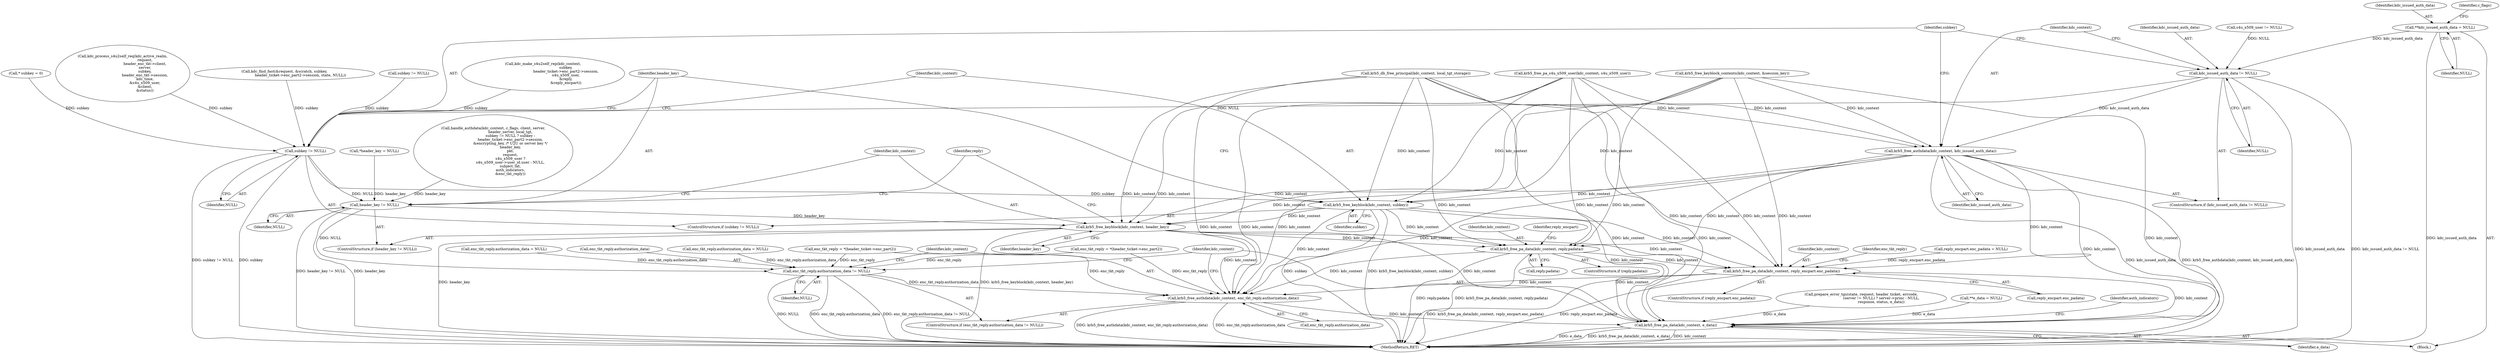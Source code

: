digraph "0_krb5_ffb35baac6981f9e8914f8f3bffd37f284b85970_0@pointer" {
"1000269" [label="(Call,**kdc_issued_auth_data = NULL)"];
"1002444" [label="(Call,kdc_issued_auth_data != NULL)"];
"1002447" [label="(Call,krb5_free_authdata(kdc_context, kdc_issued_auth_data))"];
"1002454" [label="(Call,krb5_free_keyblock(kdc_context, subkey))"];
"1002461" [label="(Call,krb5_free_keyblock(kdc_context, header_key))"];
"1002468" [label="(Call,krb5_free_pa_data(kdc_context, reply.padata))"];
"1002477" [label="(Call,krb5_free_pa_data(kdc_context, reply_encpart.enc_padata))"];
"1002488" [label="(Call,krb5_free_authdata(kdc_context, enc_tkt_reply.authorization_data))"];
"1002493" [label="(Call,krb5_free_pa_data(kdc_context, e_data))"];
"1002451" [label="(Call,subkey != NULL)"];
"1002458" [label="(Call,header_key != NULL)"];
"1002483" [label="(Call,enc_tkt_reply.authorization_data != NULL)"];
"1002455" [label="(Identifier,kdc_context)"];
"1002440" [label="(Call,krb5_free_pa_s4u_x509_user(kdc_context, s4u_x509_user))"];
"1002458" [label="(Call,header_key != NULL)"];
"1001253" [label="(Call,enc_tkt_reply = *(header_ticket->enc_part2))"];
"1002358" [label="(Call,prepare_error_tgs(state, request, header_ticket, errcode,\n                                   (server != NULL) ? server->princ : NULL,\n                                   response, status, e_data))"];
"1002479" [label="(Call,reply_encpart.enc_padata)"];
"1000693" [label="(Call,kdc_process_s4u2self_req(kdc_active_realm,\n                                       request,\n                                       header_enc_tkt->client,\n                                       server,\n                                       subkey,\n                                       header_enc_tkt->session,\n                                       kdc_time,\n                                       &s4u_x509_user,\n                                       &client,\n                                       &status))"];
"1001753" [label="(Call,handle_authdata(kdc_context, c_flags, client, server,\n                              header_server, local_tgt,\n                              subkey != NULL ? subkey :\n                              header_ticket->enc_part2->session,\n                              &encrypting_key, /* U2U or server key */\n                              header_key,\n                              pkt,\n                              request,\n                              s4u_x509_user ?\n                              s4u_x509_user->user_id.user : NULL,\n                              subject_tkt,\n                              auth_indicators,\n                              &enc_tkt_reply))"];
"1002454" [label="(Call,krb5_free_keyblock(kdc_context, subkey))"];
"1002447" [label="(Call,krb5_free_authdata(kdc_context, kdc_issued_auth_data))"];
"1002473" [label="(ControlStructure,if (reply_encpart.enc_padata))"];
"1002462" [label="(Identifier,kdc_context)"];
"1002478" [label="(Identifier,kdc_context)"];
"1002484" [label="(Call,enc_tkt_reply.authorization_data)"];
"1002490" [label="(Call,enc_tkt_reply.authorization_data)"];
"1002469" [label="(Identifier,kdc_context)"];
"1002443" [label="(ControlStructure,if (kdc_issued_auth_data != NULL))"];
"1000296" [label="(Call,**e_data = NULL)"];
"1002446" [label="(Identifier,NULL)"];
"1002477" [label="(Call,krb5_free_pa_data(kdc_context, reply_encpart.enc_padata))"];
"1002451" [label="(Call,subkey != NULL)"];
"1000510" [label="(Call,kdc_find_fast(&request, &scratch, subkey,\n                            header_ticket->enc_part2->session, state, NULL))"];
"1000270" [label="(Identifier,kdc_issued_auth_data)"];
"1000274" [label="(Identifier,c_flags)"];
"1000177" [label="(Call,*header_key = NULL)"];
"1002487" [label="(Identifier,NULL)"];
"1002453" [label="(Identifier,NULL)"];
"1002470" [label="(Call,reply.padata)"];
"1000171" [label="(Block,)"];
"1000271" [label="(Identifier,NULL)"];
"1002457" [label="(ControlStructure,if (header_key != NULL))"];
"1002450" [label="(ControlStructure,if (subkey != NULL))"];
"1002466" [label="(Identifier,reply)"];
"1002422" [label="(Call,krb5_free_keyblock_contents(kdc_context, &session_key))"];
"1002464" [label="(ControlStructure,if (reply.padata))"];
"1002495" [label="(Identifier,e_data)"];
"1001761" [label="(Call,subkey != NULL)"];
"1001942" [label="(Call,kdc_make_s4u2self_rep(kdc_context,\n                                        subkey,\n                                        header_ticket->enc_part2->session,\n                                        s4u_x509_user,\n                                        &reply,\n                                        &reply_encpart))"];
"1000269" [label="(Call,**kdc_issued_auth_data = NULL)"];
"1002459" [label="(Identifier,header_key)"];
"1002489" [label="(Identifier,kdc_context)"];
"1002460" [label="(Identifier,NULL)"];
"1002444" [label="(Call,kdc_issued_auth_data != NULL)"];
"1002413" [label="(Call,krb5_db_free_principal(kdc_context, local_tgt_storage))"];
"1002493" [label="(Call,krb5_free_pa_data(kdc_context, e_data))"];
"1002497" [label="(Identifier,auth_indicators)"];
"1002483" [label="(Call,enc_tkt_reply.authorization_data != NULL)"];
"1002461" [label="(Call,krb5_free_keyblock(kdc_context, header_key))"];
"1002485" [label="(Identifier,enc_tkt_reply)"];
"1002500" [label="(MethodReturn,RET)"];
"1002488" [label="(Call,krb5_free_authdata(kdc_context, enc_tkt_reply.authorization_data))"];
"1002475" [label="(Identifier,reply_encpart)"];
"1002482" [label="(ControlStructure,if (enc_tkt_reply.authorization_data != NULL))"];
"1002494" [label="(Identifier,kdc_context)"];
"1002452" [label="(Identifier,subkey)"];
"1001218" [label="(Call,enc_tkt_reply = *(header_ticket->enc_part2))"];
"1001259" [label="(Call,enc_tkt_reply.authorization_data = NULL)"];
"1002463" [label="(Identifier,header_key)"];
"1002448" [label="(Identifier,kdc_context)"];
"1001066" [label="(Call,reply_encpart.enc_padata = NULL)"];
"1002468" [label="(Call,krb5_free_pa_data(kdc_context, reply.padata))"];
"1002456" [label="(Identifier,subkey)"];
"1000173" [label="(Call,* subkey = 0)"];
"1002445" [label="(Identifier,kdc_issued_auth_data)"];
"1001224" [label="(Call,enc_tkt_reply.authorization_data = NULL)"];
"1002449" [label="(Identifier,kdc_issued_auth_data)"];
"1002437" [label="(Call,s4u_x509_user != NULL)"];
"1000269" -> "1000171"  [label="AST: "];
"1000269" -> "1000271"  [label="CFG: "];
"1000270" -> "1000269"  [label="AST: "];
"1000271" -> "1000269"  [label="AST: "];
"1000274" -> "1000269"  [label="CFG: "];
"1000269" -> "1002500"  [label="DDG: kdc_issued_auth_data"];
"1000269" -> "1002444"  [label="DDG: kdc_issued_auth_data"];
"1002444" -> "1002443"  [label="AST: "];
"1002444" -> "1002446"  [label="CFG: "];
"1002445" -> "1002444"  [label="AST: "];
"1002446" -> "1002444"  [label="AST: "];
"1002448" -> "1002444"  [label="CFG: "];
"1002452" -> "1002444"  [label="CFG: "];
"1002444" -> "1002500"  [label="DDG: kdc_issued_auth_data"];
"1002444" -> "1002500"  [label="DDG: kdc_issued_auth_data != NULL"];
"1002437" -> "1002444"  [label="DDG: NULL"];
"1002444" -> "1002447"  [label="DDG: kdc_issued_auth_data"];
"1002444" -> "1002451"  [label="DDG: NULL"];
"1002447" -> "1002443"  [label="AST: "];
"1002447" -> "1002449"  [label="CFG: "];
"1002448" -> "1002447"  [label="AST: "];
"1002449" -> "1002447"  [label="AST: "];
"1002452" -> "1002447"  [label="CFG: "];
"1002447" -> "1002500"  [label="DDG: kdc_issued_auth_data"];
"1002447" -> "1002500"  [label="DDG: krb5_free_authdata(kdc_context, kdc_issued_auth_data)"];
"1002440" -> "1002447"  [label="DDG: kdc_context"];
"1002413" -> "1002447"  [label="DDG: kdc_context"];
"1002422" -> "1002447"  [label="DDG: kdc_context"];
"1002447" -> "1002454"  [label="DDG: kdc_context"];
"1002447" -> "1002461"  [label="DDG: kdc_context"];
"1002447" -> "1002468"  [label="DDG: kdc_context"];
"1002447" -> "1002477"  [label="DDG: kdc_context"];
"1002447" -> "1002488"  [label="DDG: kdc_context"];
"1002447" -> "1002493"  [label="DDG: kdc_context"];
"1002454" -> "1002450"  [label="AST: "];
"1002454" -> "1002456"  [label="CFG: "];
"1002455" -> "1002454"  [label="AST: "];
"1002456" -> "1002454"  [label="AST: "];
"1002459" -> "1002454"  [label="CFG: "];
"1002454" -> "1002500"  [label="DDG: krb5_free_keyblock(kdc_context, subkey)"];
"1002454" -> "1002500"  [label="DDG: subkey"];
"1002440" -> "1002454"  [label="DDG: kdc_context"];
"1002413" -> "1002454"  [label="DDG: kdc_context"];
"1002422" -> "1002454"  [label="DDG: kdc_context"];
"1002451" -> "1002454"  [label="DDG: subkey"];
"1002454" -> "1002461"  [label="DDG: kdc_context"];
"1002454" -> "1002468"  [label="DDG: kdc_context"];
"1002454" -> "1002477"  [label="DDG: kdc_context"];
"1002454" -> "1002488"  [label="DDG: kdc_context"];
"1002454" -> "1002493"  [label="DDG: kdc_context"];
"1002461" -> "1002457"  [label="AST: "];
"1002461" -> "1002463"  [label="CFG: "];
"1002462" -> "1002461"  [label="AST: "];
"1002463" -> "1002461"  [label="AST: "];
"1002466" -> "1002461"  [label="CFG: "];
"1002461" -> "1002500"  [label="DDG: header_key"];
"1002461" -> "1002500"  [label="DDG: krb5_free_keyblock(kdc_context, header_key)"];
"1002440" -> "1002461"  [label="DDG: kdc_context"];
"1002422" -> "1002461"  [label="DDG: kdc_context"];
"1002413" -> "1002461"  [label="DDG: kdc_context"];
"1002458" -> "1002461"  [label="DDG: header_key"];
"1002461" -> "1002468"  [label="DDG: kdc_context"];
"1002461" -> "1002477"  [label="DDG: kdc_context"];
"1002461" -> "1002488"  [label="DDG: kdc_context"];
"1002461" -> "1002493"  [label="DDG: kdc_context"];
"1002468" -> "1002464"  [label="AST: "];
"1002468" -> "1002470"  [label="CFG: "];
"1002469" -> "1002468"  [label="AST: "];
"1002470" -> "1002468"  [label="AST: "];
"1002475" -> "1002468"  [label="CFG: "];
"1002468" -> "1002500"  [label="DDG: reply.padata"];
"1002468" -> "1002500"  [label="DDG: krb5_free_pa_data(kdc_context, reply.padata)"];
"1002422" -> "1002468"  [label="DDG: kdc_context"];
"1002440" -> "1002468"  [label="DDG: kdc_context"];
"1002413" -> "1002468"  [label="DDG: kdc_context"];
"1002468" -> "1002477"  [label="DDG: kdc_context"];
"1002468" -> "1002488"  [label="DDG: kdc_context"];
"1002468" -> "1002493"  [label="DDG: kdc_context"];
"1002477" -> "1002473"  [label="AST: "];
"1002477" -> "1002479"  [label="CFG: "];
"1002478" -> "1002477"  [label="AST: "];
"1002479" -> "1002477"  [label="AST: "];
"1002485" -> "1002477"  [label="CFG: "];
"1002477" -> "1002500"  [label="DDG: reply_encpart.enc_padata"];
"1002477" -> "1002500"  [label="DDG: krb5_free_pa_data(kdc_context, reply_encpart.enc_padata)"];
"1002422" -> "1002477"  [label="DDG: kdc_context"];
"1002440" -> "1002477"  [label="DDG: kdc_context"];
"1002413" -> "1002477"  [label="DDG: kdc_context"];
"1001066" -> "1002477"  [label="DDG: reply_encpart.enc_padata"];
"1002477" -> "1002488"  [label="DDG: kdc_context"];
"1002477" -> "1002493"  [label="DDG: kdc_context"];
"1002488" -> "1002482"  [label="AST: "];
"1002488" -> "1002490"  [label="CFG: "];
"1002489" -> "1002488"  [label="AST: "];
"1002490" -> "1002488"  [label="AST: "];
"1002494" -> "1002488"  [label="CFG: "];
"1002488" -> "1002500"  [label="DDG: krb5_free_authdata(kdc_context, enc_tkt_reply.authorization_data)"];
"1002488" -> "1002500"  [label="DDG: enc_tkt_reply.authorization_data"];
"1002422" -> "1002488"  [label="DDG: kdc_context"];
"1002440" -> "1002488"  [label="DDG: kdc_context"];
"1002413" -> "1002488"  [label="DDG: kdc_context"];
"1002483" -> "1002488"  [label="DDG: enc_tkt_reply.authorization_data"];
"1001253" -> "1002488"  [label="DDG: enc_tkt_reply"];
"1001218" -> "1002488"  [label="DDG: enc_tkt_reply"];
"1002488" -> "1002493"  [label="DDG: kdc_context"];
"1002493" -> "1000171"  [label="AST: "];
"1002493" -> "1002495"  [label="CFG: "];
"1002494" -> "1002493"  [label="AST: "];
"1002495" -> "1002493"  [label="AST: "];
"1002497" -> "1002493"  [label="CFG: "];
"1002493" -> "1002500"  [label="DDG: e_data"];
"1002493" -> "1002500"  [label="DDG: krb5_free_pa_data(kdc_context, e_data)"];
"1002493" -> "1002500"  [label="DDG: kdc_context"];
"1002422" -> "1002493"  [label="DDG: kdc_context"];
"1002440" -> "1002493"  [label="DDG: kdc_context"];
"1002413" -> "1002493"  [label="DDG: kdc_context"];
"1002358" -> "1002493"  [label="DDG: e_data"];
"1000296" -> "1002493"  [label="DDG: e_data"];
"1002451" -> "1002450"  [label="AST: "];
"1002451" -> "1002453"  [label="CFG: "];
"1002452" -> "1002451"  [label="AST: "];
"1002453" -> "1002451"  [label="AST: "];
"1002455" -> "1002451"  [label="CFG: "];
"1002459" -> "1002451"  [label="CFG: "];
"1002451" -> "1002500"  [label="DDG: subkey != NULL"];
"1002451" -> "1002500"  [label="DDG: subkey"];
"1000693" -> "1002451"  [label="DDG: subkey"];
"1000510" -> "1002451"  [label="DDG: subkey"];
"1000173" -> "1002451"  [label="DDG: subkey"];
"1001942" -> "1002451"  [label="DDG: subkey"];
"1001761" -> "1002451"  [label="DDG: subkey"];
"1002451" -> "1002458"  [label="DDG: NULL"];
"1002458" -> "1002457"  [label="AST: "];
"1002458" -> "1002460"  [label="CFG: "];
"1002459" -> "1002458"  [label="AST: "];
"1002460" -> "1002458"  [label="AST: "];
"1002462" -> "1002458"  [label="CFG: "];
"1002466" -> "1002458"  [label="CFG: "];
"1002458" -> "1002500"  [label="DDG: header_key"];
"1002458" -> "1002500"  [label="DDG: header_key != NULL"];
"1000177" -> "1002458"  [label="DDG: header_key"];
"1001753" -> "1002458"  [label="DDG: header_key"];
"1002458" -> "1002483"  [label="DDG: NULL"];
"1002483" -> "1002482"  [label="AST: "];
"1002483" -> "1002487"  [label="CFG: "];
"1002484" -> "1002483"  [label="AST: "];
"1002487" -> "1002483"  [label="AST: "];
"1002489" -> "1002483"  [label="CFG: "];
"1002494" -> "1002483"  [label="CFG: "];
"1002483" -> "1002500"  [label="DDG: enc_tkt_reply.authorization_data"];
"1002483" -> "1002500"  [label="DDG: enc_tkt_reply.authorization_data != NULL"];
"1002483" -> "1002500"  [label="DDG: NULL"];
"1001253" -> "1002483"  [label="DDG: enc_tkt_reply"];
"1001218" -> "1002483"  [label="DDG: enc_tkt_reply"];
"1001224" -> "1002483"  [label="DDG: enc_tkt_reply.authorization_data"];
"1001259" -> "1002483"  [label="DDG: enc_tkt_reply.authorization_data"];
}
